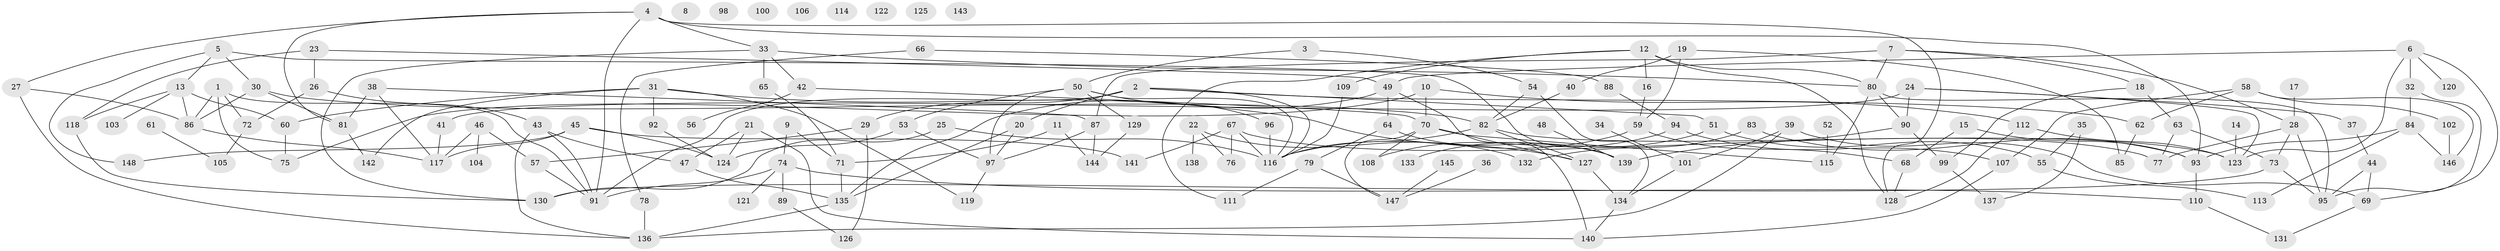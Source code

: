 // coarse degree distribution, {5: 0.18421052631578946, 11: 0.02631578947368421, 9: 0.02631578947368421, 14: 0.02631578947368421, 8: 0.02631578947368421, 16: 0.02631578947368421, 2: 0.21052631578947367, 4: 0.23684210526315788, 6: 0.10526315789473684, 3: 0.10526315789473684, 1: 0.02631578947368421}
// Generated by graph-tools (version 1.1) at 2025/48/03/04/25 22:48:02]
// undirected, 148 vertices, 219 edges
graph export_dot {
  node [color=gray90,style=filled];
  1;
  2;
  3;
  4;
  5;
  6;
  7;
  8;
  9;
  10;
  11;
  12;
  13;
  14;
  15;
  16;
  17;
  18;
  19;
  20;
  21;
  22;
  23;
  24;
  25;
  26;
  27;
  28;
  29;
  30;
  31;
  32;
  33;
  34;
  35;
  36;
  37;
  38;
  39;
  40;
  41;
  42;
  43;
  44;
  45;
  46;
  47;
  48;
  49;
  50;
  51;
  52;
  53;
  54;
  55;
  56;
  57;
  58;
  59;
  60;
  61;
  62;
  63;
  64;
  65;
  66;
  67;
  68;
  69;
  70;
  71;
  72;
  73;
  74;
  75;
  76;
  77;
  78;
  79;
  80;
  81;
  82;
  83;
  84;
  85;
  86;
  87;
  88;
  89;
  90;
  91;
  92;
  93;
  94;
  95;
  96;
  97;
  98;
  99;
  100;
  101;
  102;
  103;
  104;
  105;
  106;
  107;
  108;
  109;
  110;
  111;
  112;
  113;
  114;
  115;
  116;
  117;
  118;
  119;
  120;
  121;
  122;
  123;
  124;
  125;
  126;
  127;
  128;
  129;
  130;
  131;
  132;
  133;
  134;
  135;
  136;
  137;
  138;
  139;
  140;
  141;
  142;
  143;
  144;
  145;
  146;
  147;
  148;
  1 -- 72;
  1 -- 75;
  1 -- 86;
  1 -- 91;
  2 -- 20;
  2 -- 29;
  2 -- 51;
  2 -- 62;
  2 -- 91;
  2 -- 116;
  3 -- 50;
  3 -- 54;
  4 -- 27;
  4 -- 33;
  4 -- 81;
  4 -- 91;
  4 -- 93;
  4 -- 128;
  5 -- 13;
  5 -- 30;
  5 -- 139;
  5 -- 148;
  6 -- 32;
  6 -- 49;
  6 -- 69;
  6 -- 120;
  6 -- 123;
  7 -- 18;
  7 -- 28;
  7 -- 80;
  7 -- 87;
  9 -- 71;
  9 -- 74;
  10 -- 70;
  10 -- 75;
  10 -- 112;
  11 -- 71;
  11 -- 144;
  12 -- 16;
  12 -- 80;
  12 -- 109;
  12 -- 111;
  12 -- 128;
  13 -- 60;
  13 -- 86;
  13 -- 103;
  13 -- 118;
  14 -- 123;
  15 -- 68;
  15 -- 93;
  16 -- 59;
  17 -- 28;
  18 -- 63;
  18 -- 99;
  19 -- 40;
  19 -- 59;
  19 -- 85;
  20 -- 97;
  20 -- 135;
  21 -- 47;
  21 -- 124;
  21 -- 140;
  22 -- 76;
  22 -- 132;
  22 -- 138;
  23 -- 26;
  23 -- 49;
  23 -- 118;
  24 -- 37;
  24 -- 41;
  24 -- 90;
  24 -- 123;
  25 -- 116;
  25 -- 130;
  26 -- 43;
  26 -- 72;
  27 -- 86;
  27 -- 136;
  28 -- 73;
  28 -- 77;
  28 -- 95;
  29 -- 57;
  29 -- 126;
  30 -- 81;
  30 -- 82;
  30 -- 86;
  31 -- 60;
  31 -- 92;
  31 -- 119;
  31 -- 127;
  31 -- 142;
  32 -- 84;
  32 -- 95;
  33 -- 42;
  33 -- 65;
  33 -- 80;
  33 -- 130;
  34 -- 101;
  35 -- 55;
  35 -- 137;
  36 -- 147;
  37 -- 44;
  38 -- 81;
  38 -- 87;
  38 -- 117;
  39 -- 69;
  39 -- 101;
  39 -- 136;
  40 -- 82;
  41 -- 117;
  42 -- 56;
  42 -- 70;
  43 -- 47;
  43 -- 91;
  43 -- 136;
  44 -- 69;
  44 -- 95;
  45 -- 117;
  45 -- 124;
  45 -- 141;
  45 -- 148;
  46 -- 57;
  46 -- 104;
  46 -- 117;
  47 -- 135;
  48 -- 139;
  49 -- 64;
  49 -- 135;
  49 -- 140;
  50 -- 53;
  50 -- 96;
  50 -- 97;
  50 -- 116;
  50 -- 129;
  51 -- 55;
  51 -- 133;
  52 -- 115;
  53 -- 97;
  53 -- 124;
  54 -- 82;
  54 -- 134;
  55 -- 113;
  57 -- 91;
  58 -- 62;
  58 -- 102;
  58 -- 107;
  58 -- 146;
  59 -- 68;
  59 -- 116;
  60 -- 75;
  61 -- 105;
  62 -- 85;
  63 -- 73;
  63 -- 77;
  64 -- 79;
  64 -- 139;
  65 -- 71;
  66 -- 78;
  66 -- 88;
  67 -- 76;
  67 -- 77;
  67 -- 116;
  67 -- 141;
  68 -- 128;
  69 -- 131;
  70 -- 108;
  70 -- 115;
  70 -- 127;
  70 -- 147;
  71 -- 135;
  72 -- 105;
  73 -- 95;
  73 -- 130;
  74 -- 89;
  74 -- 91;
  74 -- 110;
  74 -- 121;
  78 -- 136;
  79 -- 111;
  79 -- 147;
  80 -- 90;
  80 -- 95;
  80 -- 115;
  81 -- 142;
  82 -- 116;
  82 -- 123;
  82 -- 127;
  83 -- 93;
  83 -- 132;
  84 -- 93;
  84 -- 113;
  84 -- 146;
  86 -- 117;
  87 -- 97;
  87 -- 144;
  88 -- 94;
  89 -- 126;
  90 -- 99;
  90 -- 139;
  92 -- 124;
  93 -- 110;
  94 -- 107;
  94 -- 108;
  96 -- 116;
  97 -- 119;
  99 -- 137;
  101 -- 134;
  102 -- 146;
  107 -- 140;
  109 -- 116;
  110 -- 131;
  112 -- 123;
  112 -- 128;
  118 -- 130;
  127 -- 134;
  129 -- 144;
  134 -- 140;
  135 -- 136;
  145 -- 147;
}
